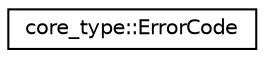 digraph "Graphical Class Hierarchy"
{
 // LATEX_PDF_SIZE
  edge [fontname="Helvetica",fontsize="10",labelfontname="Helvetica",labelfontsize="10"];
  node [fontname="Helvetica",fontsize="10",shape=record];
  rankdir="LR";
  Node0 [label="core_type::ErrorCode",height=0.2,width=0.4,color="black", fillcolor="white", style="filled",URL="$classcore__type_1_1ErrorCode.html",tooltip="Encapsulation of an error code. An ErrorCode contains a raw error code value and an error domain...."];
}
